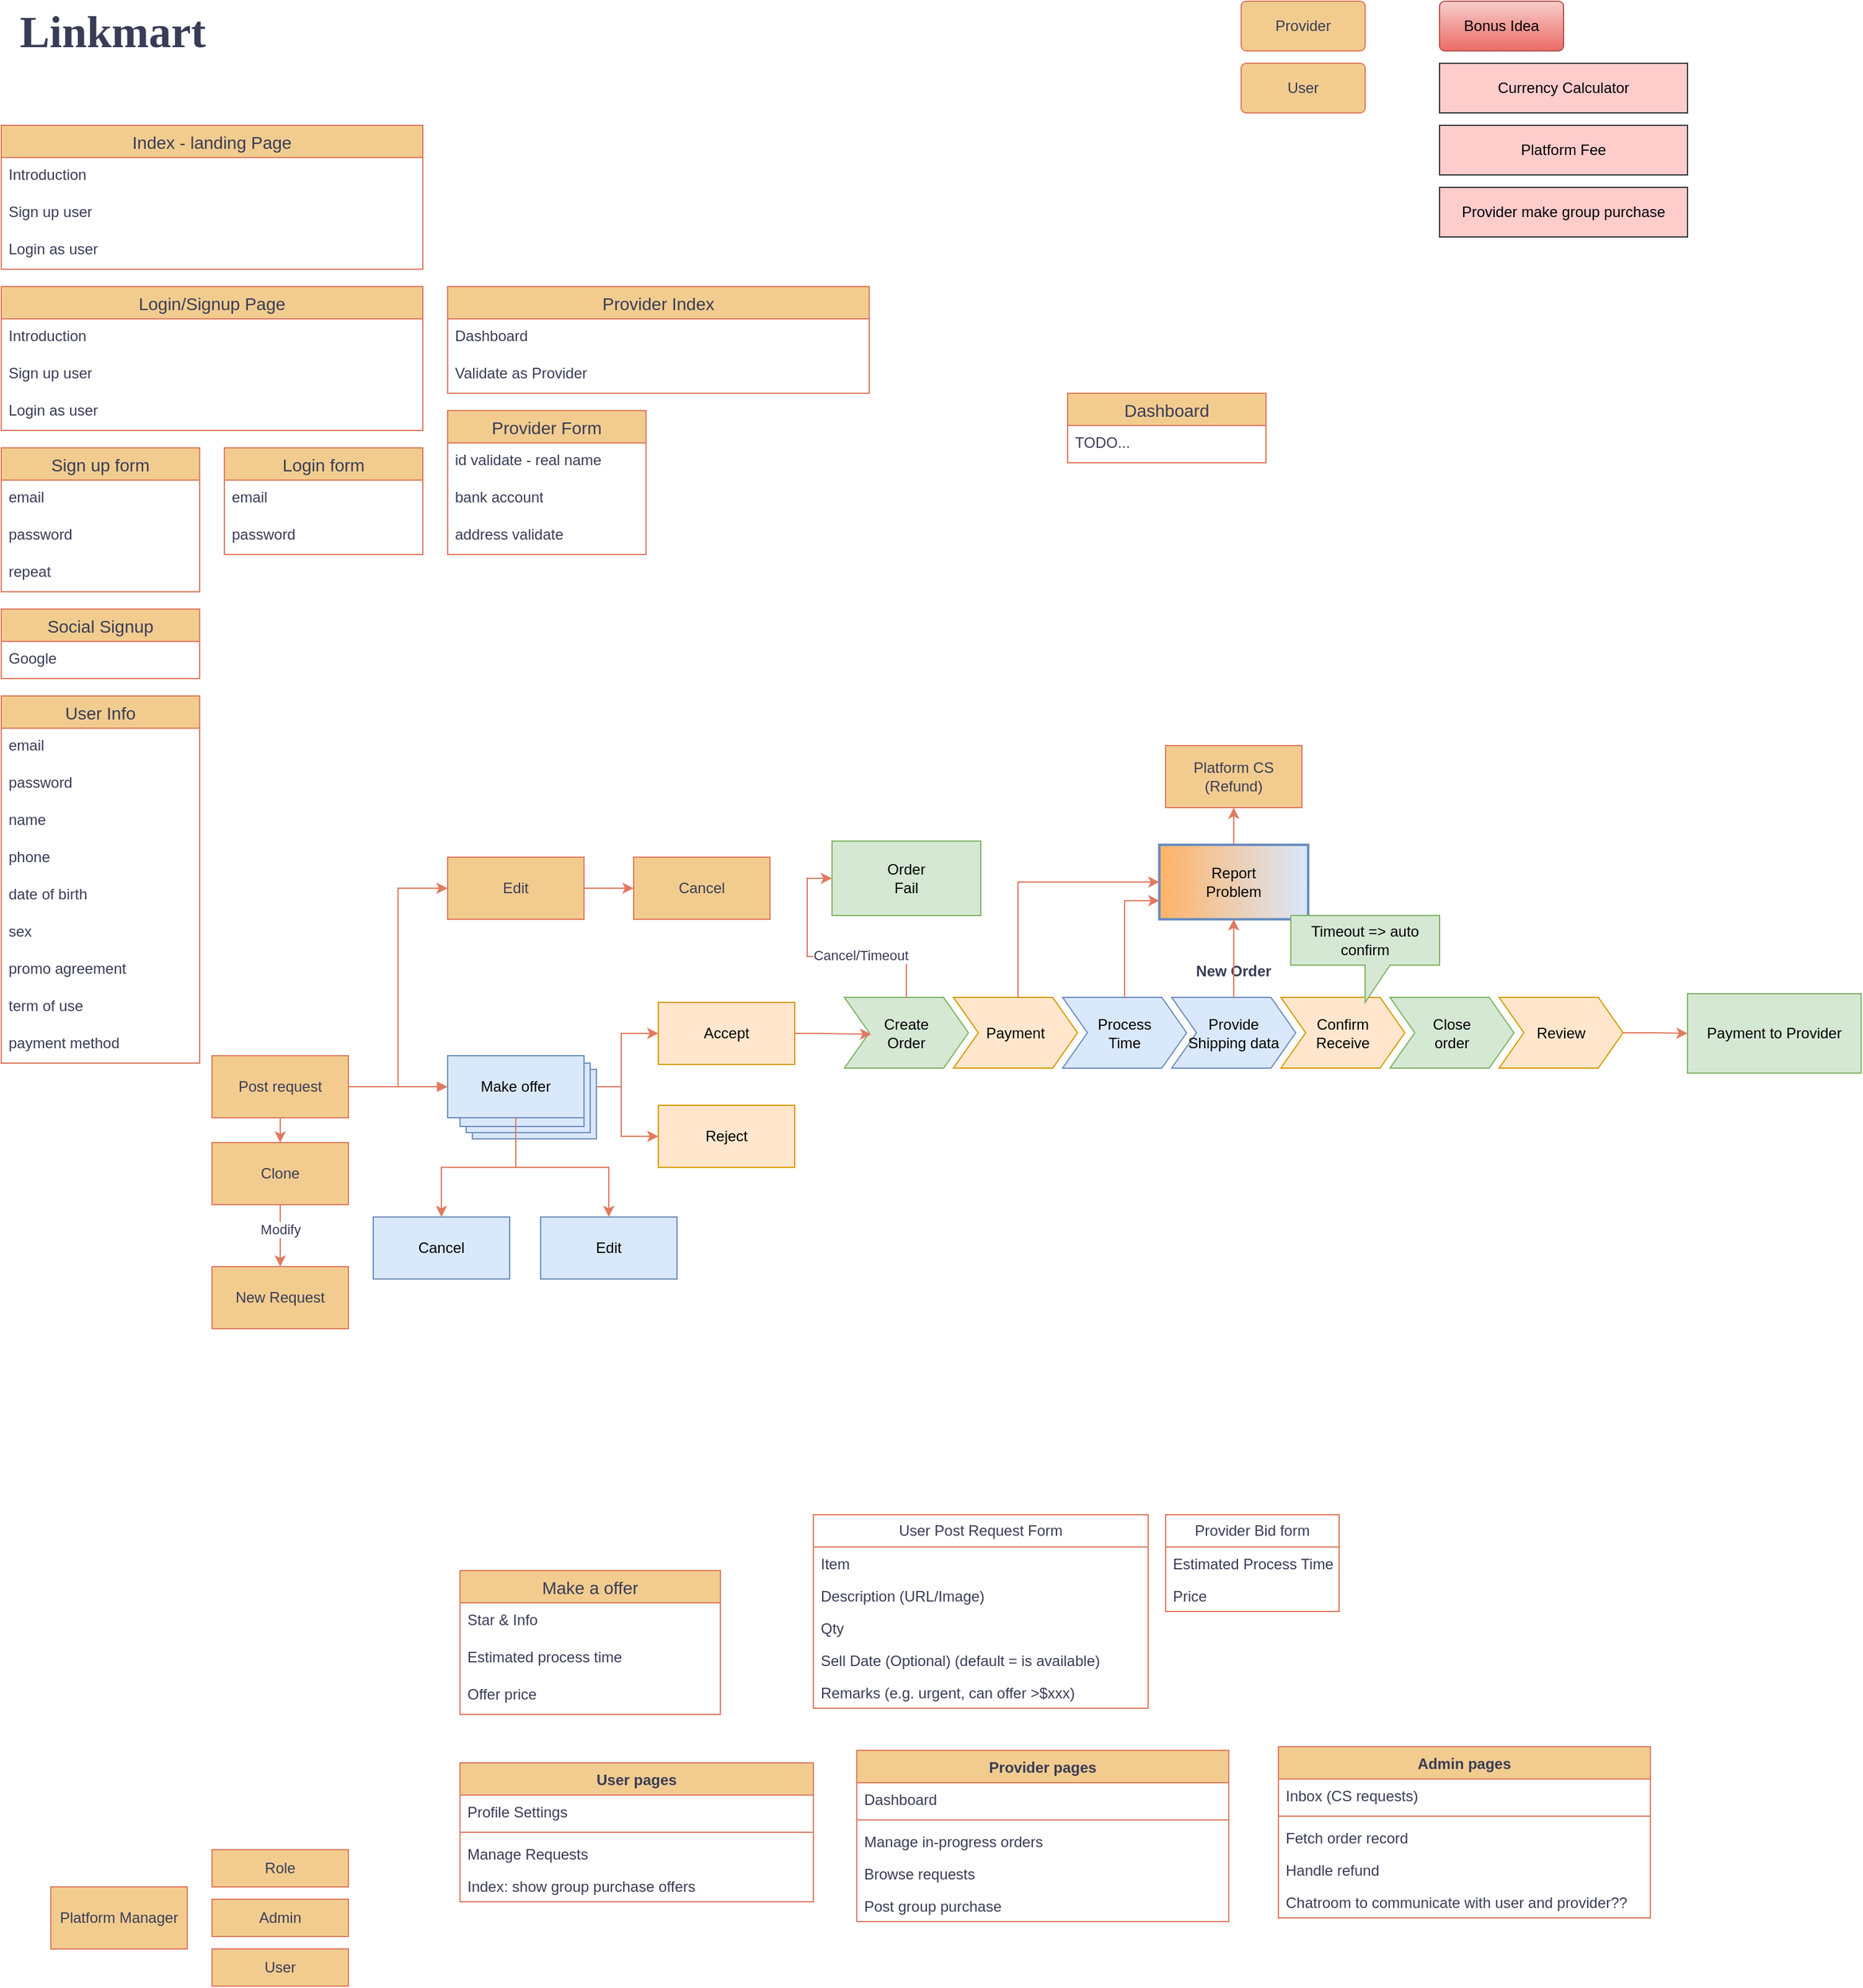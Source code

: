<mxfile version="22.1.4" type="google">
  <diagram name="第 1 页" id="0XTCU_xAV04RQrPbbyRg">
    <mxGraphModel grid="1" page="1" gridSize="10" guides="1" tooltips="1" connect="1" arrows="1" fold="1" pageScale="1" pageWidth="1169" pageHeight="827" math="0" shadow="0">
      <root>
        <mxCell id="0" />
        <mxCell id="1" parent="0" />
        <mxCell id="cQLZh2I1I1kHdWBanhNK-2" value="&lt;font face=&quot;Verdana&quot; data-font-src=&quot;https://fonts.googleapis.com/css?family=ubuntu&quot; style=&quot;font-size: 36px;&quot;&gt;&lt;b style=&quot;&quot;&gt;Linkmart&lt;/b&gt;&lt;/font&gt;" style="text;html=1;strokeColor=none;fillColor=none;align=center;verticalAlign=middle;whiteSpace=wrap;rounded=0;fontColor=#393C56;" vertex="1" parent="1">
          <mxGeometry x="60" y="30" width="140" height="30" as="geometry" />
        </mxCell>
        <mxCell id="cQLZh2I1I1kHdWBanhNK-9" value="Index - landing Page" style="swimlane;fontStyle=0;childLayout=stackLayout;horizontal=1;startSize=26;horizontalStack=0;resizeParent=1;resizeParentMax=0;resizeLast=0;collapsible=1;marginBottom=0;align=center;fontSize=14;strokeColor=#E07A5F;fontColor=#393C56;fillColor=#F2CC8F;" vertex="1" parent="1">
          <mxGeometry x="40" y="120" width="340" height="116" as="geometry" />
        </mxCell>
        <mxCell id="cQLZh2I1I1kHdWBanhNK-10" value="Introduction" style="text;strokeColor=none;fillColor=none;spacingLeft=4;spacingRight=4;overflow=hidden;rotatable=0;points=[[0,0.5],[1,0.5]];portConstraint=eastwest;fontSize=12;whiteSpace=wrap;html=1;fontColor=#393C56;" vertex="1" parent="cQLZh2I1I1kHdWBanhNK-9">
          <mxGeometry y="26" width="340" height="30" as="geometry" />
        </mxCell>
        <mxCell id="cQLZh2I1I1kHdWBanhNK-11" value="Sign up user" style="text;strokeColor=none;fillColor=none;spacingLeft=4;spacingRight=4;overflow=hidden;rotatable=0;points=[[0,0.5],[1,0.5]];portConstraint=eastwest;fontSize=12;whiteSpace=wrap;html=1;fontColor=#393C56;" vertex="1" parent="cQLZh2I1I1kHdWBanhNK-9">
          <mxGeometry y="56" width="340" height="30" as="geometry" />
        </mxCell>
        <mxCell id="cQLZh2I1I1kHdWBanhNK-15" value="Login as user" style="text;strokeColor=none;fillColor=none;spacingLeft=4;spacingRight=4;overflow=hidden;rotatable=0;points=[[0,0.5],[1,0.5]];portConstraint=eastwest;fontSize=12;whiteSpace=wrap;html=1;fontColor=#393C56;" vertex="1" parent="cQLZh2I1I1kHdWBanhNK-9">
          <mxGeometry y="86" width="340" height="30" as="geometry" />
        </mxCell>
        <mxCell id="cQLZh2I1I1kHdWBanhNK-16" value="Sign up form" style="swimlane;fontStyle=0;childLayout=stackLayout;horizontal=1;startSize=26;horizontalStack=0;resizeParent=1;resizeParentMax=0;resizeLast=0;collapsible=1;marginBottom=0;align=center;fontSize=14;strokeColor=#E07A5F;fontColor=#393C56;fillColor=#F2CC8F;" vertex="1" parent="1">
          <mxGeometry x="40" y="380" width="160" height="116" as="geometry" />
        </mxCell>
        <mxCell id="cQLZh2I1I1kHdWBanhNK-17" value="email" style="text;strokeColor=none;fillColor=none;spacingLeft=4;spacingRight=4;overflow=hidden;rotatable=0;points=[[0,0.5],[1,0.5]];portConstraint=eastwest;fontSize=12;whiteSpace=wrap;html=1;fontColor=#393C56;" vertex="1" parent="cQLZh2I1I1kHdWBanhNK-16">
          <mxGeometry y="26" width="160" height="30" as="geometry" />
        </mxCell>
        <mxCell id="cQLZh2I1I1kHdWBanhNK-18" value="password" style="text;strokeColor=none;fillColor=none;spacingLeft=4;spacingRight=4;overflow=hidden;rotatable=0;points=[[0,0.5],[1,0.5]];portConstraint=eastwest;fontSize=12;whiteSpace=wrap;html=1;fontColor=#393C56;" vertex="1" parent="cQLZh2I1I1kHdWBanhNK-16">
          <mxGeometry y="56" width="160" height="30" as="geometry" />
        </mxCell>
        <mxCell id="cQLZh2I1I1kHdWBanhNK-19" value="repeat" style="text;strokeColor=none;fillColor=none;spacingLeft=4;spacingRight=4;overflow=hidden;rotatable=0;points=[[0,0.5],[1,0.5]];portConstraint=eastwest;fontSize=12;whiteSpace=wrap;html=1;fontColor=#393C56;" vertex="1" parent="cQLZh2I1I1kHdWBanhNK-16">
          <mxGeometry y="86" width="160" height="30" as="geometry" />
        </mxCell>
        <mxCell id="cQLZh2I1I1kHdWBanhNK-22" value="Login form" style="swimlane;fontStyle=0;childLayout=stackLayout;horizontal=1;startSize=26;horizontalStack=0;resizeParent=1;resizeParentMax=0;resizeLast=0;collapsible=1;marginBottom=0;align=center;fontSize=14;strokeColor=#E07A5F;fontColor=#393C56;fillColor=#F2CC8F;" vertex="1" parent="1">
          <mxGeometry x="220" y="380" width="160" height="86" as="geometry" />
        </mxCell>
        <mxCell id="cQLZh2I1I1kHdWBanhNK-23" value="email" style="text;strokeColor=none;fillColor=none;spacingLeft=4;spacingRight=4;overflow=hidden;rotatable=0;points=[[0,0.5],[1,0.5]];portConstraint=eastwest;fontSize=12;whiteSpace=wrap;html=1;fontColor=#393C56;" vertex="1" parent="cQLZh2I1I1kHdWBanhNK-22">
          <mxGeometry y="26" width="160" height="30" as="geometry" />
        </mxCell>
        <mxCell id="cQLZh2I1I1kHdWBanhNK-24" value="password" style="text;strokeColor=none;fillColor=none;spacingLeft=4;spacingRight=4;overflow=hidden;rotatable=0;points=[[0,0.5],[1,0.5]];portConstraint=eastwest;fontSize=12;whiteSpace=wrap;html=1;fontColor=#393C56;" vertex="1" parent="cQLZh2I1I1kHdWBanhNK-22">
          <mxGeometry y="56" width="160" height="30" as="geometry" />
        </mxCell>
        <mxCell id="cQLZh2I1I1kHdWBanhNK-32" value="Dashboard" style="swimlane;fontStyle=0;childLayout=stackLayout;horizontal=1;startSize=26;horizontalStack=0;resizeParent=1;resizeParentMax=0;resizeLast=0;collapsible=1;marginBottom=0;align=center;fontSize=14;strokeColor=#E07A5F;fontColor=#393C56;fillColor=#F2CC8F;" vertex="1" parent="1">
          <mxGeometry x="900" y="336" width="160" height="56" as="geometry" />
        </mxCell>
        <mxCell id="cQLZh2I1I1kHdWBanhNK-34" value="TODO..." style="text;strokeColor=none;fillColor=none;spacingLeft=4;spacingRight=4;overflow=hidden;rotatable=0;points=[[0,0.5],[1,0.5]];portConstraint=eastwest;fontSize=12;whiteSpace=wrap;html=1;fontColor=#393C56;" vertex="1" parent="cQLZh2I1I1kHdWBanhNK-32">
          <mxGeometry y="26" width="160" height="30" as="geometry" />
        </mxCell>
        <mxCell id="cQLZh2I1I1kHdWBanhNK-39" value="Provider" style="rounded=1;arcSize=10;whiteSpace=wrap;html=1;align=center;strokeColor=#E07A5F;fontColor=#393C56;fillColor=#F2CC8F;" vertex="1" parent="1">
          <mxGeometry x="1040" y="20" width="100" height="40" as="geometry" />
        </mxCell>
        <mxCell id="cQLZh2I1I1kHdWBanhNK-40" value="User" style="rounded=1;arcSize=10;whiteSpace=wrap;html=1;align=center;strokeColor=#E07A5F;fontColor=#393C56;fillColor=#F2CC8F;" vertex="1" parent="1">
          <mxGeometry x="1040" y="70" width="100" height="40" as="geometry" />
        </mxCell>
        <mxCell id="cQLZh2I1I1kHdWBanhNK-42" value="Login/Signup Page" style="swimlane;fontStyle=0;childLayout=stackLayout;horizontal=1;startSize=26;horizontalStack=0;resizeParent=1;resizeParentMax=0;resizeLast=0;collapsible=1;marginBottom=0;align=center;fontSize=14;strokeColor=#E07A5F;fontColor=#393C56;fillColor=#F2CC8F;" vertex="1" parent="1">
          <mxGeometry x="40" y="250" width="340" height="116" as="geometry" />
        </mxCell>
        <mxCell id="cQLZh2I1I1kHdWBanhNK-43" value="Introduction" style="text;strokeColor=none;fillColor=none;spacingLeft=4;spacingRight=4;overflow=hidden;rotatable=0;points=[[0,0.5],[1,0.5]];portConstraint=eastwest;fontSize=12;whiteSpace=wrap;html=1;fontColor=#393C56;" vertex="1" parent="cQLZh2I1I1kHdWBanhNK-42">
          <mxGeometry y="26" width="340" height="30" as="geometry" />
        </mxCell>
        <mxCell id="cQLZh2I1I1kHdWBanhNK-44" value="Sign up user" style="text;strokeColor=none;fillColor=none;spacingLeft=4;spacingRight=4;overflow=hidden;rotatable=0;points=[[0,0.5],[1,0.5]];portConstraint=eastwest;fontSize=12;whiteSpace=wrap;html=1;fontColor=#393C56;" vertex="1" parent="cQLZh2I1I1kHdWBanhNK-42">
          <mxGeometry y="56" width="340" height="30" as="geometry" />
        </mxCell>
        <mxCell id="cQLZh2I1I1kHdWBanhNK-45" value="Login as user" style="text;strokeColor=none;fillColor=none;spacingLeft=4;spacingRight=4;overflow=hidden;rotatable=0;points=[[0,0.5],[1,0.5]];portConstraint=eastwest;fontSize=12;whiteSpace=wrap;html=1;fontColor=#393C56;" vertex="1" parent="cQLZh2I1I1kHdWBanhNK-42">
          <mxGeometry y="86" width="340" height="30" as="geometry" />
        </mxCell>
        <mxCell id="cQLZh2I1I1kHdWBanhNK-47" value="Social Signup" style="swimlane;fontStyle=0;childLayout=stackLayout;horizontal=1;startSize=26;horizontalStack=0;resizeParent=1;resizeParentMax=0;resizeLast=0;collapsible=1;marginBottom=0;align=center;fontSize=14;strokeColor=#E07A5F;fontColor=#393C56;fillColor=#F2CC8F;" vertex="1" parent="1">
          <mxGeometry x="40" y="510" width="160" height="56" as="geometry" />
        </mxCell>
        <mxCell id="cQLZh2I1I1kHdWBanhNK-49" value="Google" style="text;strokeColor=none;fillColor=none;spacingLeft=4;spacingRight=4;overflow=hidden;rotatable=0;points=[[0,0.5],[1,0.5]];portConstraint=eastwest;fontSize=12;whiteSpace=wrap;html=1;fontColor=#393C56;" vertex="1" parent="cQLZh2I1I1kHdWBanhNK-47">
          <mxGeometry y="26" width="160" height="30" as="geometry" />
        </mxCell>
        <mxCell id="CWFfOzk6u2GjA8sNsx_d-1" value="Provider Form" style="swimlane;fontStyle=0;childLayout=stackLayout;horizontal=1;startSize=26;horizontalStack=0;resizeParent=1;resizeParentMax=0;resizeLast=0;collapsible=1;marginBottom=0;align=center;fontSize=14;strokeColor=#E07A5F;fontColor=#393C56;fillColor=#F2CC8F;" vertex="1" parent="1">
          <mxGeometry x="400" y="350" width="160" height="116" as="geometry" />
        </mxCell>
        <mxCell id="CWFfOzk6u2GjA8sNsx_d-4" value="id validate - real name" style="text;strokeColor=none;fillColor=none;spacingLeft=4;spacingRight=4;overflow=hidden;rotatable=0;points=[[0,0.5],[1,0.5]];portConstraint=eastwest;fontSize=12;whiteSpace=wrap;html=1;fontColor=#393C56;" vertex="1" parent="CWFfOzk6u2GjA8sNsx_d-1">
          <mxGeometry y="26" width="160" height="30" as="geometry" />
        </mxCell>
        <mxCell id="CWFfOzk6u2GjA8sNsx_d-9" value="bank account" style="text;strokeColor=none;fillColor=none;spacingLeft=4;spacingRight=4;overflow=hidden;rotatable=0;points=[[0,0.5],[1,0.5]];portConstraint=eastwest;fontSize=12;whiteSpace=wrap;html=1;fontColor=#393C56;" vertex="1" parent="CWFfOzk6u2GjA8sNsx_d-1">
          <mxGeometry y="56" width="160" height="30" as="geometry" />
        </mxCell>
        <mxCell id="CWFfOzk6u2GjA8sNsx_d-26" value="address validate" style="text;strokeColor=none;fillColor=none;spacingLeft=4;spacingRight=4;overflow=hidden;rotatable=0;points=[[0,0.5],[1,0.5]];portConstraint=eastwest;fontSize=12;whiteSpace=wrap;html=1;fontColor=#393C56;" vertex="1" parent="CWFfOzk6u2GjA8sNsx_d-1">
          <mxGeometry y="86" width="160" height="30" as="geometry" />
        </mxCell>
        <mxCell id="CWFfOzk6u2GjA8sNsx_d-10" value="Provider Index" style="swimlane;fontStyle=0;childLayout=stackLayout;horizontal=1;startSize=26;horizontalStack=0;resizeParent=1;resizeParentMax=0;resizeLast=0;collapsible=1;marginBottom=0;align=center;fontSize=14;strokeColor=#E07A5F;fontColor=#393C56;fillColor=#F2CC8F;" vertex="1" parent="1">
          <mxGeometry x="400" y="250" width="340" height="86" as="geometry" />
        </mxCell>
        <mxCell id="CWFfOzk6u2GjA8sNsx_d-11" value="Dashboard" style="text;strokeColor=none;fillColor=none;spacingLeft=4;spacingRight=4;overflow=hidden;rotatable=0;points=[[0,0.5],[1,0.5]];portConstraint=eastwest;fontSize=12;whiteSpace=wrap;html=1;fontColor=#393C56;" vertex="1" parent="CWFfOzk6u2GjA8sNsx_d-10">
          <mxGeometry y="26" width="340" height="30" as="geometry" />
        </mxCell>
        <mxCell id="CWFfOzk6u2GjA8sNsx_d-14" value="Validate as Provider" style="text;strokeColor=none;fillColor=none;spacingLeft=4;spacingRight=4;overflow=hidden;rotatable=0;points=[[0,0.5],[1,0.5]];portConstraint=eastwest;fontSize=12;whiteSpace=wrap;html=1;fontColor=#393C56;" vertex="1" parent="CWFfOzk6u2GjA8sNsx_d-10">
          <mxGeometry y="56" width="340" height="30" as="geometry" />
        </mxCell>
        <mxCell id="CWFfOzk6u2GjA8sNsx_d-15" value="User Info" style="swimlane;fontStyle=0;childLayout=stackLayout;horizontal=1;startSize=26;horizontalStack=0;resizeParent=1;resizeParentMax=0;resizeLast=0;collapsible=1;marginBottom=0;align=center;fontSize=14;strokeColor=#E07A5F;fontColor=#393C56;fillColor=#F2CC8F;" vertex="1" parent="1">
          <mxGeometry x="40" y="580" width="160" height="296" as="geometry" />
        </mxCell>
        <mxCell id="CWFfOzk6u2GjA8sNsx_d-16" value="email" style="text;strokeColor=none;fillColor=none;spacingLeft=4;spacingRight=4;overflow=hidden;rotatable=0;points=[[0,0.5],[1,0.5]];portConstraint=eastwest;fontSize=12;whiteSpace=wrap;html=1;fontColor=#393C56;" vertex="1" parent="CWFfOzk6u2GjA8sNsx_d-15">
          <mxGeometry y="26" width="160" height="30" as="geometry" />
        </mxCell>
        <mxCell id="CWFfOzk6u2GjA8sNsx_d-17" value="password" style="text;strokeColor=none;fillColor=none;spacingLeft=4;spacingRight=4;overflow=hidden;rotatable=0;points=[[0,0.5],[1,0.5]];portConstraint=eastwest;fontSize=12;whiteSpace=wrap;html=1;fontColor=#393C56;" vertex="1" parent="CWFfOzk6u2GjA8sNsx_d-15">
          <mxGeometry y="56" width="160" height="30" as="geometry" />
        </mxCell>
        <mxCell id="CWFfOzk6u2GjA8sNsx_d-18" value="name" style="text;strokeColor=none;fillColor=none;spacingLeft=4;spacingRight=4;overflow=hidden;rotatable=0;points=[[0,0.5],[1,0.5]];portConstraint=eastwest;fontSize=12;whiteSpace=wrap;html=1;fontColor=#393C56;" vertex="1" parent="CWFfOzk6u2GjA8sNsx_d-15">
          <mxGeometry y="86" width="160" height="30" as="geometry" />
        </mxCell>
        <mxCell id="CWFfOzk6u2GjA8sNsx_d-19" value="phone" style="text;strokeColor=none;fillColor=none;spacingLeft=4;spacingRight=4;overflow=hidden;rotatable=0;points=[[0,0.5],[1,0.5]];portConstraint=eastwest;fontSize=12;whiteSpace=wrap;html=1;fontColor=#393C56;" vertex="1" parent="CWFfOzk6u2GjA8sNsx_d-15">
          <mxGeometry y="116" width="160" height="30" as="geometry" />
        </mxCell>
        <mxCell id="CWFfOzk6u2GjA8sNsx_d-20" value="date of birth" style="text;strokeColor=none;fillColor=none;spacingLeft=4;spacingRight=4;overflow=hidden;rotatable=0;points=[[0,0.5],[1,0.5]];portConstraint=eastwest;fontSize=12;whiteSpace=wrap;html=1;fontColor=#393C56;" vertex="1" parent="CWFfOzk6u2GjA8sNsx_d-15">
          <mxGeometry y="146" width="160" height="30" as="geometry" />
        </mxCell>
        <mxCell id="CWFfOzk6u2GjA8sNsx_d-21" value="sex" style="text;strokeColor=none;fillColor=none;spacingLeft=4;spacingRight=4;overflow=hidden;rotatable=0;points=[[0,0.5],[1,0.5]];portConstraint=eastwest;fontSize=12;whiteSpace=wrap;html=1;fontColor=#393C56;" vertex="1" parent="CWFfOzk6u2GjA8sNsx_d-15">
          <mxGeometry y="176" width="160" height="30" as="geometry" />
        </mxCell>
        <mxCell id="CWFfOzk6u2GjA8sNsx_d-22" value="promo agreement" style="text;strokeColor=none;fillColor=none;spacingLeft=4;spacingRight=4;overflow=hidden;rotatable=0;points=[[0,0.5],[1,0.5]];portConstraint=eastwest;fontSize=12;whiteSpace=wrap;html=1;fontColor=#393C56;" vertex="1" parent="CWFfOzk6u2GjA8sNsx_d-15">
          <mxGeometry y="206" width="160" height="30" as="geometry" />
        </mxCell>
        <mxCell id="CWFfOzk6u2GjA8sNsx_d-23" value="term of use" style="text;strokeColor=none;fillColor=none;spacingLeft=4;spacingRight=4;overflow=hidden;rotatable=0;points=[[0,0.5],[1,0.5]];portConstraint=eastwest;fontSize=12;whiteSpace=wrap;html=1;fontColor=#393C56;" vertex="1" parent="CWFfOzk6u2GjA8sNsx_d-15">
          <mxGeometry y="236" width="160" height="30" as="geometry" />
        </mxCell>
        <mxCell id="CWFfOzk6u2GjA8sNsx_d-223" value="payment method" style="text;strokeColor=none;fillColor=none;spacingLeft=4;spacingRight=4;overflow=hidden;rotatable=0;points=[[0,0.5],[1,0.5]];portConstraint=eastwest;fontSize=12;whiteSpace=wrap;html=1;fontColor=#393C56;" vertex="1" parent="CWFfOzk6u2GjA8sNsx_d-15">
          <mxGeometry y="266" width="160" height="30" as="geometry" />
        </mxCell>
        <mxCell id="CWFfOzk6u2GjA8sNsx_d-36" value="Platform Manager" style="html=1;whiteSpace=wrap;strokeColor=#E07A5F;fontColor=#393C56;fillColor=#F2CC8F;" vertex="1" parent="1">
          <mxGeometry x="80" y="1540" width="110" height="50" as="geometry" />
        </mxCell>
        <mxCell id="CWFfOzk6u2GjA8sNsx_d-41" value="" style="group" connectable="0" vertex="1" parent="1">
          <mxGeometry x="210" y="1510" width="110" height="110" as="geometry" />
        </mxCell>
        <mxCell id="CWFfOzk6u2GjA8sNsx_d-38" value="Role" style="html=1;whiteSpace=wrap;strokeColor=#E07A5F;fontColor=#393C56;fillColor=#F2CC8F;" vertex="1" parent="CWFfOzk6u2GjA8sNsx_d-41">
          <mxGeometry width="110" height="30" as="geometry" />
        </mxCell>
        <mxCell id="CWFfOzk6u2GjA8sNsx_d-39" value="Admin" style="html=1;whiteSpace=wrap;strokeColor=#E07A5F;fontColor=#393C56;fillColor=#F2CC8F;" vertex="1" parent="CWFfOzk6u2GjA8sNsx_d-41">
          <mxGeometry y="40" width="110" height="30" as="geometry" />
        </mxCell>
        <mxCell id="CWFfOzk6u2GjA8sNsx_d-40" value="User" style="html=1;whiteSpace=wrap;strokeColor=#E07A5F;fontColor=#393C56;fillColor=#F2CC8F;" vertex="1" parent="CWFfOzk6u2GjA8sNsx_d-41">
          <mxGeometry y="80" width="110" height="30" as="geometry" />
        </mxCell>
        <mxCell id="CWFfOzk6u2GjA8sNsx_d-61" value="Make a offer" style="swimlane;fontStyle=0;childLayout=stackLayout;horizontal=1;startSize=26;horizontalStack=0;resizeParent=1;resizeParentMax=0;resizeLast=0;collapsible=1;marginBottom=0;align=center;fontSize=14;strokeColor=#E07A5F;fontColor=#393C56;fillColor=#F2CC8F;" vertex="1" parent="1">
          <mxGeometry x="410" y="1285" width="210" height="116" as="geometry" />
        </mxCell>
        <mxCell id="CWFfOzk6u2GjA8sNsx_d-62" value="Star &amp;amp; Info" style="text;strokeColor=none;fillColor=none;spacingLeft=4;spacingRight=4;overflow=hidden;rotatable=0;points=[[0,0.5],[1,0.5]];portConstraint=eastwest;fontSize=12;whiteSpace=wrap;html=1;fontColor=#393C56;" vertex="1" parent="CWFfOzk6u2GjA8sNsx_d-61">
          <mxGeometry y="26" width="210" height="30" as="geometry" />
        </mxCell>
        <mxCell id="CWFfOzk6u2GjA8sNsx_d-63" value="Estimated process time" style="text;strokeColor=none;fillColor=none;spacingLeft=4;spacingRight=4;overflow=hidden;rotatable=0;points=[[0,0.5],[1,0.5]];portConstraint=eastwest;fontSize=12;whiteSpace=wrap;html=1;fontColor=#393C56;" vertex="1" parent="CWFfOzk6u2GjA8sNsx_d-61">
          <mxGeometry y="56" width="210" height="30" as="geometry" />
        </mxCell>
        <mxCell id="CWFfOzk6u2GjA8sNsx_d-64" value="Offer price" style="text;strokeColor=none;fillColor=none;spacingLeft=4;spacingRight=4;overflow=hidden;rotatable=0;points=[[0,0.5],[1,0.5]];portConstraint=eastwest;fontSize=12;whiteSpace=wrap;html=1;fontColor=#393C56;" vertex="1" parent="CWFfOzk6u2GjA8sNsx_d-61">
          <mxGeometry y="86" width="210" height="30" as="geometry" />
        </mxCell>
        <mxCell id="CWFfOzk6u2GjA8sNsx_d-178" style="edgeStyle=orthogonalEdgeStyle;rounded=0;orthogonalLoop=1;jettySize=auto;html=1;entryX=0;entryY=0.5;entryDx=0;entryDy=0;strokeColor=#E07A5F;fontColor=#393C56;fillColor=#F2CC8F;" edge="1" parent="1" source="CWFfOzk6u2GjA8sNsx_d-70" target="CWFfOzk6u2GjA8sNsx_d-177">
          <mxGeometry relative="1" as="geometry" />
        </mxCell>
        <mxCell id="CWFfOzk6u2GjA8sNsx_d-227" value="" style="edgeStyle=orthogonalEdgeStyle;rounded=0;orthogonalLoop=1;jettySize=auto;html=1;strokeColor=#E07A5F;fontColor=#393C56;fillColor=#F2CC8F;" edge="1" parent="1" source="CWFfOzk6u2GjA8sNsx_d-70" target="CWFfOzk6u2GjA8sNsx_d-226">
          <mxGeometry relative="1" as="geometry" />
        </mxCell>
        <mxCell id="CWFfOzk6u2GjA8sNsx_d-70" value="Post request" style="html=1;whiteSpace=wrap;strokeColor=#E07A5F;fontColor=#393C56;fillColor=#F2CC8F;" vertex="1" parent="1">
          <mxGeometry x="210" y="870" width="110" height="50" as="geometry" />
        </mxCell>
        <mxCell id="CWFfOzk6u2GjA8sNsx_d-172" style="edgeStyle=orthogonalEdgeStyle;rounded=0;orthogonalLoop=1;jettySize=auto;html=1;entryX=0;entryY=0.5;entryDx=0;entryDy=0;strokeColor=#E07A5F;fontColor=#393C56;fillColor=#F2CC8F;" edge="1" parent="1" source="CWFfOzk6u2GjA8sNsx_d-71" target="CWFfOzk6u2GjA8sNsx_d-75">
          <mxGeometry relative="1" as="geometry">
            <Array as="points">
              <mxPoint x="540" y="895" />
              <mxPoint x="540" y="935" />
            </Array>
          </mxGeometry>
        </mxCell>
        <mxCell id="CWFfOzk6u2GjA8sNsx_d-174" style="edgeStyle=orthogonalEdgeStyle;rounded=0;orthogonalLoop=1;jettySize=auto;html=1;entryX=0;entryY=0.5;entryDx=0;entryDy=0;strokeColor=#E07A5F;fontColor=#393C56;fillColor=#F2CC8F;" edge="1" parent="1" source="CWFfOzk6u2GjA8sNsx_d-71" target="CWFfOzk6u2GjA8sNsx_d-74">
          <mxGeometry relative="1" as="geometry" />
        </mxCell>
        <mxCell id="CWFfOzk6u2GjA8sNsx_d-74" value="Accept" style="html=1;whiteSpace=wrap;strokeColor=#d79b00;fillColor=#ffe6cc;" vertex="1" parent="1">
          <mxGeometry x="570" y="827" width="110" height="50" as="geometry" />
        </mxCell>
        <mxCell id="CWFfOzk6u2GjA8sNsx_d-75" value="Reject" style="html=1;whiteSpace=wrap;strokeColor=#d79b00;fillColor=#ffe6cc;" vertex="1" parent="1">
          <mxGeometry x="570" y="910" width="110" height="50" as="geometry" />
        </mxCell>
        <mxCell id="CWFfOzk6u2GjA8sNsx_d-84" value="" style="endArrow=block;endFill=1;html=1;edgeStyle=orthogonalEdgeStyle;align=left;verticalAlign=top;rounded=0;strokeColor=#E07A5F;fontColor=#393C56;fillColor=#F2CC8F;entryX=0;entryY=0.5;entryDx=0;entryDy=0;exitX=1;exitY=0.5;exitDx=0;exitDy=0;" edge="1" parent="1" source="CWFfOzk6u2GjA8sNsx_d-70" target="CWFfOzk6u2GjA8sNsx_d-71">
          <mxGeometry x="-1" relative="1" as="geometry">
            <mxPoint x="680" y="845" as="sourcePoint" />
            <mxPoint x="740" y="845" as="targetPoint" />
          </mxGeometry>
        </mxCell>
        <mxCell id="CWFfOzk6u2GjA8sNsx_d-92" value="Cancel" style="html=1;whiteSpace=wrap;strokeColor=#E07A5F;fontColor=#393C56;fillColor=#F2CC8F;" vertex="1" parent="1">
          <mxGeometry x="550" y="710" width="110" height="50" as="geometry" />
        </mxCell>
        <mxCell id="CWFfOzk6u2GjA8sNsx_d-103" value="Payment to Provider" style="html=1;whiteSpace=wrap;strokeColor=#82b366;fillColor=#d5e8d4;" vertex="1" parent="1">
          <mxGeometry x="1400" y="820" width="140" height="64" as="geometry" />
        </mxCell>
        <mxCell id="CWFfOzk6u2GjA8sNsx_d-114" value="Platform CS&lt;br&gt;(Refund)" style="html=1;whiteSpace=wrap;strokeColor=#E07A5F;fontColor=#393C56;fillColor=#F2CC8F;" vertex="1" parent="1">
          <mxGeometry x="979" y="620" width="110" height="50" as="geometry" />
        </mxCell>
        <mxCell id="CWFfOzk6u2GjA8sNsx_d-129" value="Provider Bid form" style="swimlane;fontStyle=0;childLayout=stackLayout;horizontal=1;startSize=26;fillColor=none;horizontalStack=0;resizeParent=1;resizeParentMax=0;resizeLast=0;collapsible=1;marginBottom=0;whiteSpace=wrap;html=1;strokeColor=#E07A5F;fontColor=#393C56;" vertex="1" parent="1">
          <mxGeometry x="979" y="1240" width="140" height="78" as="geometry" />
        </mxCell>
        <mxCell id="CWFfOzk6u2GjA8sNsx_d-130" value="Estimated Process Time" style="text;strokeColor=none;fillColor=none;align=left;verticalAlign=top;spacingLeft=4;spacingRight=4;overflow=hidden;rotatable=0;points=[[0,0.5],[1,0.5]];portConstraint=eastwest;whiteSpace=wrap;html=1;fontColor=#393C56;" vertex="1" parent="CWFfOzk6u2GjA8sNsx_d-129">
          <mxGeometry y="26" width="140" height="26" as="geometry" />
        </mxCell>
        <mxCell id="CWFfOzk6u2GjA8sNsx_d-131" value="Price" style="text;strokeColor=none;fillColor=none;align=left;verticalAlign=top;spacingLeft=4;spacingRight=4;overflow=hidden;rotatable=0;points=[[0,0.5],[1,0.5]];portConstraint=eastwest;whiteSpace=wrap;html=1;fontColor=#393C56;" vertex="1" parent="CWFfOzk6u2GjA8sNsx_d-129">
          <mxGeometry y="52" width="140" height="26" as="geometry" />
        </mxCell>
        <mxCell id="CWFfOzk6u2GjA8sNsx_d-133" value="User Post Request Form" style="swimlane;fontStyle=0;childLayout=stackLayout;horizontal=1;startSize=26;fillColor=none;horizontalStack=0;resizeParent=1;resizeParentMax=0;resizeLast=0;collapsible=1;marginBottom=0;whiteSpace=wrap;html=1;strokeColor=#E07A5F;fontColor=#393C56;" vertex="1" parent="1">
          <mxGeometry x="695" y="1240" width="270" height="156" as="geometry" />
        </mxCell>
        <mxCell id="CWFfOzk6u2GjA8sNsx_d-134" value="Item" style="text;strokeColor=none;fillColor=none;align=left;verticalAlign=top;spacingLeft=4;spacingRight=4;overflow=hidden;rotatable=0;points=[[0,0.5],[1,0.5]];portConstraint=eastwest;whiteSpace=wrap;html=1;fontColor=#393C56;" vertex="1" parent="CWFfOzk6u2GjA8sNsx_d-133">
          <mxGeometry y="26" width="270" height="26" as="geometry" />
        </mxCell>
        <mxCell id="CWFfOzk6u2GjA8sNsx_d-135" value="Description (URL/Image)" style="text;strokeColor=none;fillColor=none;align=left;verticalAlign=top;spacingLeft=4;spacingRight=4;overflow=hidden;rotatable=0;points=[[0,0.5],[1,0.5]];portConstraint=eastwest;whiteSpace=wrap;html=1;fontColor=#393C56;" vertex="1" parent="CWFfOzk6u2GjA8sNsx_d-133">
          <mxGeometry y="52" width="270" height="26" as="geometry" />
        </mxCell>
        <mxCell id="CWFfOzk6u2GjA8sNsx_d-137" value="Qty" style="text;strokeColor=none;fillColor=none;align=left;verticalAlign=top;spacingLeft=4;spacingRight=4;overflow=hidden;rotatable=0;points=[[0,0.5],[1,0.5]];portConstraint=eastwest;whiteSpace=wrap;html=1;fontColor=#393C56;" vertex="1" parent="CWFfOzk6u2GjA8sNsx_d-133">
          <mxGeometry y="78" width="270" height="26" as="geometry" />
        </mxCell>
        <mxCell id="CWFfOzk6u2GjA8sNsx_d-139" value="Sell Date (Optional) (default = is available)" style="text;strokeColor=none;fillColor=none;align=left;verticalAlign=top;spacingLeft=4;spacingRight=4;overflow=hidden;rotatable=0;points=[[0,0.5],[1,0.5]];portConstraint=eastwest;whiteSpace=wrap;html=1;fontColor=#393C56;" vertex="1" parent="CWFfOzk6u2GjA8sNsx_d-133">
          <mxGeometry y="104" width="270" height="26" as="geometry" />
        </mxCell>
        <mxCell id="CWFfOzk6u2GjA8sNsx_d-141" value="Remarks (e.g. urgent, can offer &amp;gt;$xxx)" style="text;strokeColor=none;fillColor=none;align=left;verticalAlign=top;spacingLeft=4;spacingRight=4;overflow=hidden;rotatable=0;points=[[0,0.5],[1,0.5]];portConstraint=eastwest;whiteSpace=wrap;html=1;fontColor=#393C56;" vertex="1" parent="CWFfOzk6u2GjA8sNsx_d-133">
          <mxGeometry y="130" width="270" height="26" as="geometry" />
        </mxCell>
        <mxCell id="CWFfOzk6u2GjA8sNsx_d-142" value="User pages" style="swimlane;fontStyle=1;align=center;verticalAlign=top;childLayout=stackLayout;horizontal=1;startSize=26;horizontalStack=0;resizeParent=1;resizeParentMax=0;resizeLast=0;collapsible=1;marginBottom=0;whiteSpace=wrap;html=1;strokeColor=#E07A5F;fontColor=#393C56;fillColor=#F2CC8F;" vertex="1" parent="1">
          <mxGeometry x="410" y="1440" width="285" height="112" as="geometry" />
        </mxCell>
        <mxCell id="CWFfOzk6u2GjA8sNsx_d-143" value="Profile Settings" style="text;strokeColor=none;fillColor=none;align=left;verticalAlign=top;spacingLeft=4;spacingRight=4;overflow=hidden;rotatable=0;points=[[0,0.5],[1,0.5]];portConstraint=eastwest;whiteSpace=wrap;html=1;fontColor=#393C56;" vertex="1" parent="CWFfOzk6u2GjA8sNsx_d-142">
          <mxGeometry y="26" width="285" height="26" as="geometry" />
        </mxCell>
        <mxCell id="CWFfOzk6u2GjA8sNsx_d-144" value="" style="line;strokeWidth=1;fillColor=none;align=left;verticalAlign=middle;spacingTop=-1;spacingLeft=3;spacingRight=3;rotatable=0;labelPosition=right;points=[];portConstraint=eastwest;strokeColor=inherit;fontColor=#393C56;" vertex="1" parent="CWFfOzk6u2GjA8sNsx_d-142">
          <mxGeometry y="52" width="285" height="8" as="geometry" />
        </mxCell>
        <mxCell id="CWFfOzk6u2GjA8sNsx_d-145" value="Manage Requests" style="text;strokeColor=none;fillColor=none;align=left;verticalAlign=top;spacingLeft=4;spacingRight=4;overflow=hidden;rotatable=0;points=[[0,0.5],[1,0.5]];portConstraint=eastwest;whiteSpace=wrap;html=1;fontColor=#393C56;" vertex="1" parent="CWFfOzk6u2GjA8sNsx_d-142">
          <mxGeometry y="60" width="285" height="26" as="geometry" />
        </mxCell>
        <mxCell id="CWFfOzk6u2GjA8sNsx_d-152" value="Index: show group purchase offers" style="text;strokeColor=none;fillColor=none;align=left;verticalAlign=top;spacingLeft=4;spacingRight=4;overflow=hidden;rotatable=0;points=[[0,0.5],[1,0.5]];portConstraint=eastwest;whiteSpace=wrap;html=1;fontColor=#393C56;" vertex="1" parent="CWFfOzk6u2GjA8sNsx_d-142">
          <mxGeometry y="86" width="285" height="26" as="geometry" />
        </mxCell>
        <mxCell id="CWFfOzk6u2GjA8sNsx_d-146" value="Provider pages" style="swimlane;fontStyle=1;align=center;verticalAlign=top;childLayout=stackLayout;horizontal=1;startSize=26;horizontalStack=0;resizeParent=1;resizeParentMax=0;resizeLast=0;collapsible=1;marginBottom=0;whiteSpace=wrap;html=1;strokeColor=#E07A5F;fontColor=#393C56;fillColor=#F2CC8F;" vertex="1" parent="1">
          <mxGeometry x="730" y="1430" width="300" height="138" as="geometry" />
        </mxCell>
        <mxCell id="CWFfOzk6u2GjA8sNsx_d-147" value="Dashboard" style="text;strokeColor=none;fillColor=none;align=left;verticalAlign=top;spacingLeft=4;spacingRight=4;overflow=hidden;rotatable=0;points=[[0,0.5],[1,0.5]];portConstraint=eastwest;whiteSpace=wrap;html=1;fontColor=#393C56;" vertex="1" parent="CWFfOzk6u2GjA8sNsx_d-146">
          <mxGeometry y="26" width="300" height="26" as="geometry" />
        </mxCell>
        <mxCell id="CWFfOzk6u2GjA8sNsx_d-148" value="" style="line;strokeWidth=1;fillColor=none;align=left;verticalAlign=middle;spacingTop=-1;spacingLeft=3;spacingRight=3;rotatable=0;labelPosition=right;points=[];portConstraint=eastwest;strokeColor=inherit;fontColor=#393C56;" vertex="1" parent="CWFfOzk6u2GjA8sNsx_d-146">
          <mxGeometry y="52" width="300" height="8" as="geometry" />
        </mxCell>
        <mxCell id="CWFfOzk6u2GjA8sNsx_d-149" value="Manage in-progress orders" style="text;strokeColor=none;fillColor=none;align=left;verticalAlign=top;spacingLeft=4;spacingRight=4;overflow=hidden;rotatable=0;points=[[0,0.5],[1,0.5]];portConstraint=eastwest;whiteSpace=wrap;html=1;fontColor=#393C56;" vertex="1" parent="CWFfOzk6u2GjA8sNsx_d-146">
          <mxGeometry y="60" width="300" height="26" as="geometry" />
        </mxCell>
        <mxCell id="CWFfOzk6u2GjA8sNsx_d-150" value="Browse requests" style="text;strokeColor=none;fillColor=none;align=left;verticalAlign=top;spacingLeft=4;spacingRight=4;overflow=hidden;rotatable=0;points=[[0,0.5],[1,0.5]];portConstraint=eastwest;whiteSpace=wrap;html=1;fontColor=#393C56;" vertex="1" parent="CWFfOzk6u2GjA8sNsx_d-146">
          <mxGeometry y="86" width="300" height="26" as="geometry" />
        </mxCell>
        <mxCell id="CWFfOzk6u2GjA8sNsx_d-151" value="Post group purchase" style="text;strokeColor=none;fillColor=none;align=left;verticalAlign=top;spacingLeft=4;spacingRight=4;overflow=hidden;rotatable=0;points=[[0,0.5],[1,0.5]];portConstraint=eastwest;whiteSpace=wrap;html=1;fontColor=#393C56;" vertex="1" parent="CWFfOzk6u2GjA8sNsx_d-146">
          <mxGeometry y="112" width="300" height="26" as="geometry" />
        </mxCell>
        <mxCell id="CWFfOzk6u2GjA8sNsx_d-153" value="Admin pages" style="swimlane;fontStyle=1;align=center;verticalAlign=top;childLayout=stackLayout;horizontal=1;startSize=26;horizontalStack=0;resizeParent=1;resizeParentMax=0;resizeLast=0;collapsible=1;marginBottom=0;whiteSpace=wrap;html=1;strokeColor=#E07A5F;fontColor=#393C56;fillColor=#F2CC8F;" vertex="1" parent="1">
          <mxGeometry x="1070" y="1427" width="300" height="138" as="geometry" />
        </mxCell>
        <mxCell id="CWFfOzk6u2GjA8sNsx_d-154" value="Inbox (CS requests)" style="text;strokeColor=none;fillColor=none;align=left;verticalAlign=top;spacingLeft=4;spacingRight=4;overflow=hidden;rotatable=0;points=[[0,0.5],[1,0.5]];portConstraint=eastwest;whiteSpace=wrap;html=1;fontColor=#393C56;" vertex="1" parent="CWFfOzk6u2GjA8sNsx_d-153">
          <mxGeometry y="26" width="300" height="26" as="geometry" />
        </mxCell>
        <mxCell id="CWFfOzk6u2GjA8sNsx_d-155" value="" style="line;strokeWidth=1;fillColor=none;align=left;verticalAlign=middle;spacingTop=-1;spacingLeft=3;spacingRight=3;rotatable=0;labelPosition=right;points=[];portConstraint=eastwest;strokeColor=inherit;fontColor=#393C56;" vertex="1" parent="CWFfOzk6u2GjA8sNsx_d-153">
          <mxGeometry y="52" width="300" height="8" as="geometry" />
        </mxCell>
        <mxCell id="CWFfOzk6u2GjA8sNsx_d-156" value="Fetch order record" style="text;strokeColor=none;fillColor=none;align=left;verticalAlign=top;spacingLeft=4;spacingRight=4;overflow=hidden;rotatable=0;points=[[0,0.5],[1,0.5]];portConstraint=eastwest;whiteSpace=wrap;html=1;fontColor=#393C56;" vertex="1" parent="CWFfOzk6u2GjA8sNsx_d-153">
          <mxGeometry y="60" width="300" height="26" as="geometry" />
        </mxCell>
        <mxCell id="CWFfOzk6u2GjA8sNsx_d-157" value="Handle refund" style="text;strokeColor=none;fillColor=none;align=left;verticalAlign=top;spacingLeft=4;spacingRight=4;overflow=hidden;rotatable=0;points=[[0,0.5],[1,0.5]];portConstraint=eastwest;whiteSpace=wrap;html=1;fontColor=#393C56;" vertex="1" parent="CWFfOzk6u2GjA8sNsx_d-153">
          <mxGeometry y="86" width="300" height="26" as="geometry" />
        </mxCell>
        <mxCell id="CWFfOzk6u2GjA8sNsx_d-158" value="Chatroom to communicate with user and provider??" style="text;strokeColor=none;fillColor=none;align=left;verticalAlign=top;spacingLeft=4;spacingRight=4;overflow=hidden;rotatable=0;points=[[0,0.5],[1,0.5]];portConstraint=eastwest;whiteSpace=wrap;html=1;fontColor=#393C56;" vertex="1" parent="CWFfOzk6u2GjA8sNsx_d-153">
          <mxGeometry y="112" width="300" height="26" as="geometry" />
        </mxCell>
        <mxCell id="CWFfOzk6u2GjA8sNsx_d-179" style="edgeStyle=orthogonalEdgeStyle;rounded=0;orthogonalLoop=1;jettySize=auto;html=1;strokeColor=#E07A5F;fontColor=#393C56;fillColor=#F2CC8F;" edge="1" parent="1" source="CWFfOzk6u2GjA8sNsx_d-177" target="CWFfOzk6u2GjA8sNsx_d-92">
          <mxGeometry relative="1" as="geometry" />
        </mxCell>
        <mxCell id="CWFfOzk6u2GjA8sNsx_d-177" value="Edit" style="html=1;whiteSpace=wrap;strokeColor=#E07A5F;fontColor=#393C56;fillColor=#F2CC8F;" vertex="1" parent="1">
          <mxGeometry x="400" y="710" width="110" height="50" as="geometry" />
        </mxCell>
        <mxCell id="CWFfOzk6u2GjA8sNsx_d-185" value="" style="group" connectable="0" vertex="1" parent="1">
          <mxGeometry x="400" y="870" width="120" height="67" as="geometry" />
        </mxCell>
        <mxCell id="CWFfOzk6u2GjA8sNsx_d-183" value="" style="verticalLabelPosition=bottom;verticalAlign=top;html=1;shape=mxgraph.basic.layered_rect;dx=10;outlineConnect=0;whiteSpace=wrap;strokeColor=#6c8ebf;fillColor=#dae8fc;" vertex="1" parent="CWFfOzk6u2GjA8sNsx_d-185">
          <mxGeometry x="10" y="1" width="110" height="66" as="geometry" />
        </mxCell>
        <mxCell id="CWFfOzk6u2GjA8sNsx_d-71" value="Make offer" style="html=1;whiteSpace=wrap;strokeColor=#6c8ebf;fillColor=#dae8fc;" vertex="1" parent="CWFfOzk6u2GjA8sNsx_d-185">
          <mxGeometry width="110" height="50" as="geometry" />
        </mxCell>
        <mxCell id="CWFfOzk6u2GjA8sNsx_d-188" value="New Order" style="swimlane;childLayout=stackLayout;horizontal=1;fillColor=none;horizontalStack=1;resizeParent=1;resizeParentMax=0;resizeLast=0;collapsible=0;strokeColor=none;stackBorder=10;stackSpacing=-12;resizable=1;align=center;points=[];whiteSpace=wrap;html=1;fontColor=#393C56;" vertex="1" parent="1">
          <mxGeometry x="710" y="790" width="648" height="100" as="geometry" />
        </mxCell>
        <mxCell id="CWFfOzk6u2GjA8sNsx_d-189" value="Create&lt;br&gt;Order" style="shape=step;perimeter=stepPerimeter;fixedSize=1;points=[];whiteSpace=wrap;html=1;strokeColor=#82b366;fillColor=#d5e8d4;" vertex="1" parent="CWFfOzk6u2GjA8sNsx_d-188">
          <mxGeometry x="10" y="33" width="100" height="57" as="geometry" />
        </mxCell>
        <mxCell id="CWFfOzk6u2GjA8sNsx_d-190" value="Payment" style="shape=step;perimeter=stepPerimeter;fixedSize=1;points=[];whiteSpace=wrap;html=1;strokeColor=#d79b00;fillColor=#ffe6cc;" vertex="1" parent="CWFfOzk6u2GjA8sNsx_d-188">
          <mxGeometry x="98" y="33" width="100" height="57" as="geometry" />
        </mxCell>
        <mxCell id="CWFfOzk6u2GjA8sNsx_d-206" value="Process&lt;br&gt;Time" style="shape=step;perimeter=stepPerimeter;fixedSize=1;points=[];whiteSpace=wrap;html=1;strokeColor=#6c8ebf;fillColor=#dae8fc;" vertex="1" parent="CWFfOzk6u2GjA8sNsx_d-188">
          <mxGeometry x="186" y="33" width="100" height="57" as="geometry" />
        </mxCell>
        <mxCell id="CWFfOzk6u2GjA8sNsx_d-191" value="Provide&lt;br&gt;Shipping data" style="shape=step;perimeter=stepPerimeter;fixedSize=1;points=[];whiteSpace=wrap;html=1;strokeColor=#6c8ebf;fillColor=#dae8fc;" vertex="1" parent="CWFfOzk6u2GjA8sNsx_d-188">
          <mxGeometry x="274" y="33" width="100" height="57" as="geometry" />
        </mxCell>
        <mxCell id="CWFfOzk6u2GjA8sNsx_d-192" value="Confirm&lt;br&gt;Receive" style="shape=step;perimeter=stepPerimeter;fixedSize=1;points=[];whiteSpace=wrap;html=1;strokeColor=#d79b00;fillColor=#ffe6cc;" vertex="1" parent="CWFfOzk6u2GjA8sNsx_d-188">
          <mxGeometry x="362" y="33" width="100" height="57" as="geometry" />
        </mxCell>
        <mxCell id="CWFfOzk6u2GjA8sNsx_d-194" value="Close&lt;br&gt;order" style="shape=step;perimeter=stepPerimeter;fixedSize=1;points=[];whiteSpace=wrap;html=1;strokeColor=#82b366;fillColor=#d5e8d4;" vertex="1" parent="CWFfOzk6u2GjA8sNsx_d-188">
          <mxGeometry x="450" y="33" width="100" height="57" as="geometry" />
        </mxCell>
        <mxCell id="CWFfOzk6u2GjA8sNsx_d-220" value="Review" style="shape=step;perimeter=stepPerimeter;fixedSize=1;points=[];whiteSpace=wrap;html=1;strokeColor=#d79b00;fillColor=#ffe6cc;" vertex="1" parent="CWFfOzk6u2GjA8sNsx_d-188">
          <mxGeometry x="538" y="33" width="100" height="57" as="geometry" />
        </mxCell>
        <mxCell id="CWFfOzk6u2GjA8sNsx_d-199" value="Order&lt;br&gt;Fail" style="rounded=0;whiteSpace=wrap;html=1;strokeColor=#82b366;fillColor=#d5e8d4;" vertex="1" parent="1">
          <mxGeometry x="710" y="697" width="120" height="60" as="geometry" />
        </mxCell>
        <mxCell id="CWFfOzk6u2GjA8sNsx_d-219" style="edgeStyle=orthogonalEdgeStyle;rounded=0;orthogonalLoop=1;jettySize=auto;html=1;entryX=0.5;entryY=1;entryDx=0;entryDy=0;strokeColor=#E07A5F;fontColor=#393C56;fillColor=#F2CC8F;" edge="1" parent="1" source="CWFfOzk6u2GjA8sNsx_d-202" target="CWFfOzk6u2GjA8sNsx_d-114">
          <mxGeometry relative="1" as="geometry" />
        </mxCell>
        <mxCell id="CWFfOzk6u2GjA8sNsx_d-202" value="Report&lt;br&gt;Problem" style="rounded=0;whiteSpace=wrap;html=1;strokeColor=#6c8ebf;fillColor=#dae8fc;gradientDirection=west;gradientColor=#FFB366;strokeWidth=2;" vertex="1" parent="1">
          <mxGeometry x="974" y="700" width="120" height="60" as="geometry" />
        </mxCell>
        <mxCell id="CWFfOzk6u2GjA8sNsx_d-205" value="Timeout =&amp;gt; auto confirm" style="shape=callout;whiteSpace=wrap;html=1;perimeter=calloutPerimeter;strokeColor=#82b366;fillColor=#d5e8d4;" vertex="1" parent="1">
          <mxGeometry x="1080" y="757" width="120" height="70" as="geometry" />
        </mxCell>
        <mxCell id="CWFfOzk6u2GjA8sNsx_d-207" style="edgeStyle=orthogonalEdgeStyle;rounded=0;orthogonalLoop=1;jettySize=auto;html=1;entryX=0.216;entryY=0.523;entryDx=0;entryDy=0;entryPerimeter=0;strokeColor=#E07A5F;fontColor=#393C56;fillColor=#F2CC8F;" edge="1" parent="1" source="CWFfOzk6u2GjA8sNsx_d-74" target="CWFfOzk6u2GjA8sNsx_d-189">
          <mxGeometry relative="1" as="geometry" />
        </mxCell>
        <mxCell id="CWFfOzk6u2GjA8sNsx_d-208" style="edgeStyle=orthogonalEdgeStyle;rounded=0;orthogonalLoop=1;jettySize=auto;html=1;entryX=0.5;entryY=1;entryDx=0;entryDy=0;strokeColor=#E07A5F;fontColor=#393C56;fillColor=#F2CC8F;" edge="1" parent="1" source="CWFfOzk6u2GjA8sNsx_d-191" target="CWFfOzk6u2GjA8sNsx_d-202">
          <mxGeometry relative="1" as="geometry" />
        </mxCell>
        <mxCell id="CWFfOzk6u2GjA8sNsx_d-209" value="Cancel" style="html=1;whiteSpace=wrap;strokeColor=#6c8ebf;fillColor=#dae8fc;" vertex="1" parent="1">
          <mxGeometry x="340" y="1000" width="110" height="50" as="geometry" />
        </mxCell>
        <mxCell id="CWFfOzk6u2GjA8sNsx_d-210" style="edgeStyle=orthogonalEdgeStyle;rounded=0;orthogonalLoop=1;jettySize=auto;html=1;strokeColor=#E07A5F;fontColor=#393C56;fillColor=#F2CC8F;" edge="1" parent="1" source="CWFfOzk6u2GjA8sNsx_d-71" target="CWFfOzk6u2GjA8sNsx_d-209">
          <mxGeometry relative="1" as="geometry" />
        </mxCell>
        <mxCell id="CWFfOzk6u2GjA8sNsx_d-211" value="Edit" style="html=1;whiteSpace=wrap;strokeColor=#6c8ebf;fillColor=#dae8fc;" vertex="1" parent="1">
          <mxGeometry x="475" y="1000" width="110" height="50" as="geometry" />
        </mxCell>
        <mxCell id="CWFfOzk6u2GjA8sNsx_d-212" style="edgeStyle=orthogonalEdgeStyle;rounded=0;orthogonalLoop=1;jettySize=auto;html=1;entryX=0.5;entryY=0;entryDx=0;entryDy=0;strokeColor=#E07A5F;fontColor=#393C56;fillColor=#F2CC8F;" edge="1" parent="1" source="CWFfOzk6u2GjA8sNsx_d-71" target="CWFfOzk6u2GjA8sNsx_d-211">
          <mxGeometry relative="1" as="geometry" />
        </mxCell>
        <mxCell id="CWFfOzk6u2GjA8sNsx_d-213" style="edgeStyle=orthogonalEdgeStyle;rounded=0;orthogonalLoop=1;jettySize=auto;html=1;entryX=0;entryY=0.5;entryDx=0;entryDy=0;strokeColor=#E07A5F;fontColor=#393C56;fillColor=#F2CC8F;" edge="1" parent="1" source="CWFfOzk6u2GjA8sNsx_d-189" target="CWFfOzk6u2GjA8sNsx_d-199">
          <mxGeometry relative="1" as="geometry" />
        </mxCell>
        <mxCell id="CWFfOzk6u2GjA8sNsx_d-214" value="Cancel/Timeout" style="edgeLabel;html=1;align=center;verticalAlign=middle;resizable=0;points=[];fontColor=#393C56;" connectable="0" vertex="1" parent="CWFfOzk6u2GjA8sNsx_d-213">
          <mxGeometry x="-0.285" y="-1" relative="1" as="geometry">
            <mxPoint as="offset" />
          </mxGeometry>
        </mxCell>
        <mxCell id="CWFfOzk6u2GjA8sNsx_d-215" style="edgeStyle=orthogonalEdgeStyle;rounded=0;orthogonalLoop=1;jettySize=auto;html=1;entryX=0;entryY=0.5;entryDx=0;entryDy=0;strokeColor=#E07A5F;fontColor=#393C56;fillColor=#F2CC8F;" edge="1" parent="1" source="CWFfOzk6u2GjA8sNsx_d-190" target="CWFfOzk6u2GjA8sNsx_d-202">
          <mxGeometry relative="1" as="geometry">
            <Array as="points">
              <mxPoint x="860" y="730" />
            </Array>
          </mxGeometry>
        </mxCell>
        <mxCell id="CWFfOzk6u2GjA8sNsx_d-216" style="edgeStyle=orthogonalEdgeStyle;rounded=0;orthogonalLoop=1;jettySize=auto;html=1;entryX=0;entryY=0.75;entryDx=0;entryDy=0;strokeColor=#E07A5F;fontColor=#393C56;fillColor=#F2CC8F;" edge="1" parent="1" source="CWFfOzk6u2GjA8sNsx_d-206" target="CWFfOzk6u2GjA8sNsx_d-202">
          <mxGeometry relative="1" as="geometry" />
        </mxCell>
        <mxCell id="CWFfOzk6u2GjA8sNsx_d-221" style="edgeStyle=orthogonalEdgeStyle;rounded=0;orthogonalLoop=1;jettySize=auto;html=1;entryX=0;entryY=0.5;entryDx=0;entryDy=0;strokeColor=#E07A5F;fontColor=#393C56;fillColor=#F2CC8F;" edge="1" parent="1" source="CWFfOzk6u2GjA8sNsx_d-220" target="CWFfOzk6u2GjA8sNsx_d-103">
          <mxGeometry relative="1" as="geometry" />
        </mxCell>
        <mxCell id="CWFfOzk6u2GjA8sNsx_d-229" style="edgeStyle=orthogonalEdgeStyle;rounded=0;orthogonalLoop=1;jettySize=auto;html=1;strokeColor=#E07A5F;fontColor=#393C56;fillColor=#F2CC8F;" edge="1" parent="1" source="CWFfOzk6u2GjA8sNsx_d-226" target="CWFfOzk6u2GjA8sNsx_d-228">
          <mxGeometry relative="1" as="geometry" />
        </mxCell>
        <mxCell id="CWFfOzk6u2GjA8sNsx_d-230" value="Modify" style="edgeLabel;html=1;align=center;verticalAlign=middle;resizable=0;points=[];fontColor=#393C56;" connectable="0" vertex="1" parent="CWFfOzk6u2GjA8sNsx_d-229">
          <mxGeometry x="0.328" relative="1" as="geometry">
            <mxPoint y="-13" as="offset" />
          </mxGeometry>
        </mxCell>
        <mxCell id="CWFfOzk6u2GjA8sNsx_d-226" value="Clone" style="html=1;whiteSpace=wrap;strokeColor=#E07A5F;fontColor=#393C56;fillColor=#F2CC8F;" vertex="1" parent="1">
          <mxGeometry x="210" y="940" width="110" height="50" as="geometry" />
        </mxCell>
        <mxCell id="CWFfOzk6u2GjA8sNsx_d-228" value="New Request" style="html=1;whiteSpace=wrap;strokeColor=#E07A5F;fontColor=#393C56;fillColor=#F2CC8F;" vertex="1" parent="1">
          <mxGeometry x="210" y="1040" width="110" height="50" as="geometry" />
        </mxCell>
        <mxCell id="CWFfOzk6u2GjA8sNsx_d-231" value="Bonus Idea" style="rounded=1;arcSize=10;whiteSpace=wrap;html=1;align=center;fillColor=#f8cecc;strokeColor=#b85450;gradientColor=#ea6b66;" vertex="1" parent="1">
          <mxGeometry x="1200" y="20" width="100" height="40" as="geometry" />
        </mxCell>
        <mxCell id="CWFfOzk6u2GjA8sNsx_d-232" value="Currency Calculator" style="rounded=0;whiteSpace=wrap;html=1;strokeColor=#36393d;fillColor=#ffcccc;" vertex="1" parent="1">
          <mxGeometry x="1200" y="70" width="200" height="40" as="geometry" />
        </mxCell>
        <mxCell id="CWFfOzk6u2GjA8sNsx_d-233" value="Platform Fee" style="rounded=0;whiteSpace=wrap;html=1;strokeColor=#36393d;fillColor=#ffcccc;" vertex="1" parent="1">
          <mxGeometry x="1200" y="120" width="200" height="40" as="geometry" />
        </mxCell>
        <mxCell id="CWFfOzk6u2GjA8sNsx_d-234" value="Provider make group purchase" style="rounded=0;whiteSpace=wrap;html=1;strokeColor=#36393d;fillColor=#ffcccc;" vertex="1" parent="1">
          <mxGeometry x="1200" y="170" width="200" height="40" as="geometry" />
        </mxCell>
      </root>
    </mxGraphModel>
  </diagram>
</mxfile>
